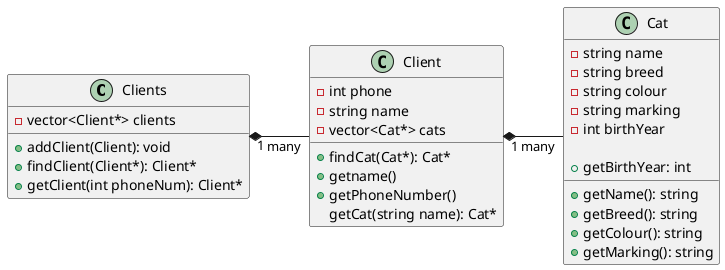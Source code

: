 @startuml
'https://plantuml.com/class-diagram
left to right direction
Clients "1" *-- "many" Client
Client "1" *-- "many" Cat

class Clients {

    -vector<Client*> clients

    +addClient(Client): void
    +findClient(Client*): Client*
    +getClient(int phoneNum): Client*
}

class Client{
    -int phone
    -string name
    -vector<Cat*> cats

    +findCat(Cat*): Cat*
    +getname()
    +getPhoneNumber()
    getCat(string name): Cat*

}


class Cat{
    -string name
    -string breed
    -string colour
    -string marking
    -int birthYear

    +getName(): string
    +getBreed(): string
    +getColour(): string
    +getMarking(): string
    +getBirthYear: int
}
@enduml